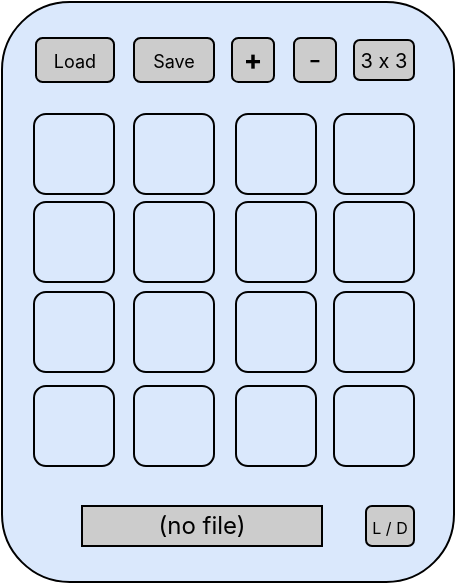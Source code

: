 <mxfile version="27.0.9">
  <diagram name="WEN Palette" id="0">
    <mxGraphModel dx="771" dy="434" grid="1" gridSize="10" guides="1" tooltips="1" connect="1" arrows="1" fold="1" page="1" pageScale="1" pageWidth="1400" pageHeight="850" math="0" shadow="0">
      <root>
        <mxCell id="0" />
        <mxCell id="1" parent="0" />
        <mxCell id="2" value="" style="shape=rectangle;whiteSpace=wrap;html=1;rounded=1;fillColor=#dae8fc;" parent="1" vertex="1">
          <mxGeometry x="294" y="80" width="226" height="290" as="geometry" />
        </mxCell>
        <mxCell id="5" value="" style="shape=rectangle;whiteSpace=wrap;html=1;rounded=1;fillColor=#dae8fc;" parent="1" vertex="1">
          <mxGeometry x="310" y="136" width="40" height="40" as="geometry" />
        </mxCell>
        <mxCell id="6" value="" style="shape=rectangle;whiteSpace=wrap;html=1;rounded=1;fillColor=#dae8fc;" parent="1" vertex="1">
          <mxGeometry x="360" y="136" width="40" height="40" as="geometry" />
        </mxCell>
        <mxCell id="7" value="" style="shape=rectangle;whiteSpace=wrap;html=1;rounded=1;fillColor=#dae8fc;" parent="1" vertex="1">
          <mxGeometry x="411" y="136" width="40" height="40" as="geometry" />
        </mxCell>
        <mxCell id="8" value="" style="shape=rectangle;whiteSpace=wrap;html=1;rounded=1;fillColor=#dae8fc;" parent="1" vertex="1">
          <mxGeometry x="460" y="136" width="40" height="40" as="geometry" />
        </mxCell>
        <mxCell id="9" value="" style="shape=rectangle;whiteSpace=wrap;html=1;rounded=1;fillColor=#dae8fc;" parent="1" vertex="1">
          <mxGeometry x="310" y="180" width="40" height="40" as="geometry" />
        </mxCell>
        <mxCell id="10" value="" style="shape=rectangle;whiteSpace=wrap;html=1;rounded=1;fillColor=#dae8fc;" parent="1" vertex="1">
          <mxGeometry x="360" y="180" width="40" height="40" as="geometry" />
        </mxCell>
        <mxCell id="11" value="" style="shape=rectangle;whiteSpace=wrap;html=1;rounded=1;fillColor=#dae8fc;" parent="1" vertex="1">
          <mxGeometry x="411" y="180" width="40" height="40" as="geometry" />
        </mxCell>
        <mxCell id="12" value="" style="shape=rectangle;whiteSpace=wrap;html=1;rounded=1;fillColor=#dae8fc;" parent="1" vertex="1">
          <mxGeometry x="460" y="180" width="40" height="40" as="geometry" />
        </mxCell>
        <mxCell id="13" value="" style="shape=rectangle;whiteSpace=wrap;html=1;rounded=1;fillColor=#dae8fc;" parent="1" vertex="1">
          <mxGeometry x="310" y="225" width="40" height="40" as="geometry" />
        </mxCell>
        <mxCell id="14" value="" style="shape=rectangle;whiteSpace=wrap;html=1;rounded=1;fillColor=#dae8fc;" parent="1" vertex="1">
          <mxGeometry x="360" y="225" width="40" height="40" as="geometry" />
        </mxCell>
        <mxCell id="15" value="" style="shape=rectangle;whiteSpace=wrap;html=1;rounded=1;fillColor=#dae8fc;" parent="1" vertex="1">
          <mxGeometry x="411" y="225" width="40" height="40" as="geometry" />
        </mxCell>
        <mxCell id="16" value="" style="shape=rectangle;whiteSpace=wrap;html=1;rounded=1;fillColor=#dae8fc;" parent="1" vertex="1">
          <mxGeometry x="460" y="225" width="40" height="40" as="geometry" />
        </mxCell>
        <mxCell id="17" value="" style="shape=rectangle;whiteSpace=wrap;html=1;rounded=1;fillColor=#dae8fc;" parent="1" vertex="1">
          <mxGeometry x="310" y="272" width="40" height="40" as="geometry" />
        </mxCell>
        <mxCell id="18" value="&lt;font face=&quot;Inter&quot; style=&quot;font-size: 14px;&quot;&gt;&lt;b style=&quot;&quot;&gt;+&lt;/b&gt;&lt;/font&gt;" style="shape=rectangle;whiteSpace=wrap;html=1;rounded=1;fillColor=#cccccc;" parent="1" vertex="1">
          <mxGeometry x="409" y="98" width="21" height="22" as="geometry" />
        </mxCell>
        <mxCell id="19" value="&lt;font face=&quot;Inter&quot; style=&quot;font-size: 14px;&quot;&gt;-&lt;/font&gt;" style="shape=rectangle;whiteSpace=wrap;html=1;rounded=1;fillColor=#cccccc;" parent="1" vertex="1">
          <mxGeometry x="440" y="98" width="21" height="22" as="geometry" />
        </mxCell>
        <mxCell id="20" value="&lt;font face=&quot;Inter&quot; style=&quot;font-size: 10px;&quot;&gt;3 x 3&lt;/font&gt;" style="shape=rectangle;whiteSpace=wrap;html=1;rounded=1;fillColor=#cccccc;" parent="1" vertex="1">
          <mxGeometry x="470" y="99" width="30" height="20" as="geometry" />
        </mxCell>
        <mxCell id="21" value="&lt;font face=&quot;Inter&quot; style=&quot;font-size: 9px;&quot;&gt;Save&lt;/font&gt;" style="shape=rectangle;whiteSpace=wrap;html=1;rounded=1;fillColor=#cccccc;" parent="1" vertex="1">
          <mxGeometry x="360" y="98" width="40" height="22" as="geometry" />
        </mxCell>
        <mxCell id="22" value="&lt;font face=&quot;Inter&quot; style=&quot;font-size: 9px;&quot;&gt;Load&lt;/font&gt;" style="shape=rectangle;whiteSpace=wrap;html=1;rounded=1;fillColor=#cccccc;" parent="1" vertex="1">
          <mxGeometry x="311" y="98" width="39" height="22" as="geometry" />
        </mxCell>
        <mxCell id="R2pJ9XTSdslMa4U5blpa-22" value="&lt;font face=&quot;Inter&quot;&gt;(no file)&lt;/font&gt;" style="rounded=0;whiteSpace=wrap;html=1;fillColor=#CCCCCC;" vertex="1" parent="1">
          <mxGeometry x="334" y="332" width="120" height="20" as="geometry" />
        </mxCell>
        <mxCell id="R2pJ9XTSdslMa4U5blpa-23" value="" style="shape=rectangle;whiteSpace=wrap;html=1;rounded=1;fillColor=#dae8fc;" vertex="1" parent="1">
          <mxGeometry x="360" y="272" width="40" height="40" as="geometry" />
        </mxCell>
        <mxCell id="R2pJ9XTSdslMa4U5blpa-24" value="" style="shape=rectangle;whiteSpace=wrap;html=1;rounded=1;fillColor=#dae8fc;" vertex="1" parent="1">
          <mxGeometry x="411" y="272" width="40" height="40" as="geometry" />
        </mxCell>
        <mxCell id="R2pJ9XTSdslMa4U5blpa-25" value="" style="shape=rectangle;whiteSpace=wrap;html=1;rounded=1;fillColor=#dae8fc;" vertex="1" parent="1">
          <mxGeometry x="460" y="272" width="40" height="40" as="geometry" />
        </mxCell>
        <mxCell id="R2pJ9XTSdslMa4U5blpa-27" value="&lt;font style=&quot;font-size: 8px;&quot; face=&quot;Inter&quot;&gt;L / D&lt;/font&gt;" style="rounded=1;whiteSpace=wrap;html=1;fillColor=#CCCCCC;align=center;" vertex="1" parent="1">
          <mxGeometry x="476" y="332" width="24" height="20" as="geometry" />
        </mxCell>
      </root>
    </mxGraphModel>
  </diagram>
</mxfile>
